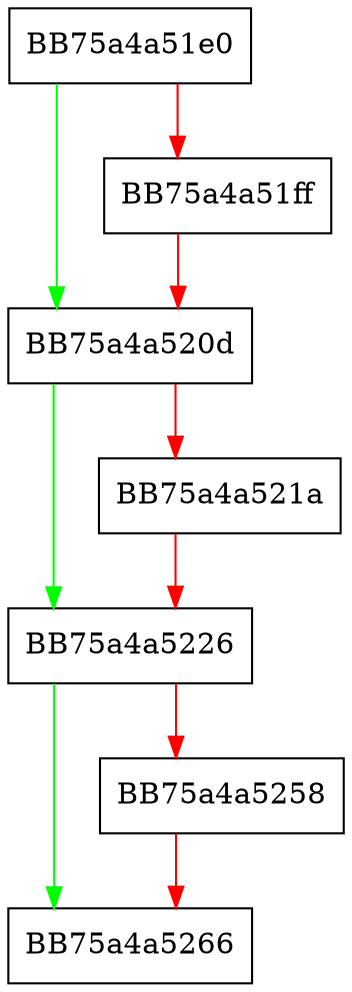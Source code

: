 digraph Initialize {
  node [shape="box"];
  graph [splines=ortho];
  BB75a4a51e0 -> BB75a4a520d [color="green"];
  BB75a4a51e0 -> BB75a4a51ff [color="red"];
  BB75a4a51ff -> BB75a4a520d [color="red"];
  BB75a4a520d -> BB75a4a5226 [color="green"];
  BB75a4a520d -> BB75a4a521a [color="red"];
  BB75a4a521a -> BB75a4a5226 [color="red"];
  BB75a4a5226 -> BB75a4a5266 [color="green"];
  BB75a4a5226 -> BB75a4a5258 [color="red"];
  BB75a4a5258 -> BB75a4a5266 [color="red"];
}